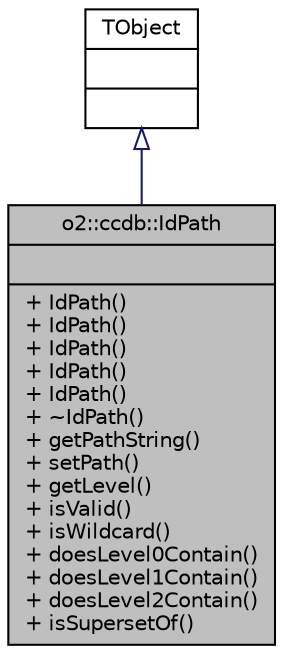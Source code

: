 digraph "o2::ccdb::IdPath"
{
 // INTERACTIVE_SVG=YES
  bgcolor="transparent";
  edge [fontname="Helvetica",fontsize="10",labelfontname="Helvetica",labelfontsize="10"];
  node [fontname="Helvetica",fontsize="10",shape=record];
  Node2 [label="{o2::ccdb::IdPath\n||+ IdPath()\l+ IdPath()\l+ IdPath()\l+ IdPath()\l+ IdPath()\l+ ~IdPath()\l+ getPathString()\l+ setPath()\l+ getLevel()\l+ isValid()\l+ isWildcard()\l+ doesLevel0Contain()\l+ doesLevel1Contain()\l+ doesLevel2Contain()\l+ isSupersetOf()\l}",height=0.2,width=0.4,color="black", fillcolor="grey75", style="filled", fontcolor="black"];
  Node3 -> Node2 [dir="back",color="midnightblue",fontsize="10",style="solid",arrowtail="onormal",fontname="Helvetica"];
  Node3 [label="{TObject\n||}",height=0.2,width=0.4,color="black",URL="$d5/d0f/classTObject.html"];
}

